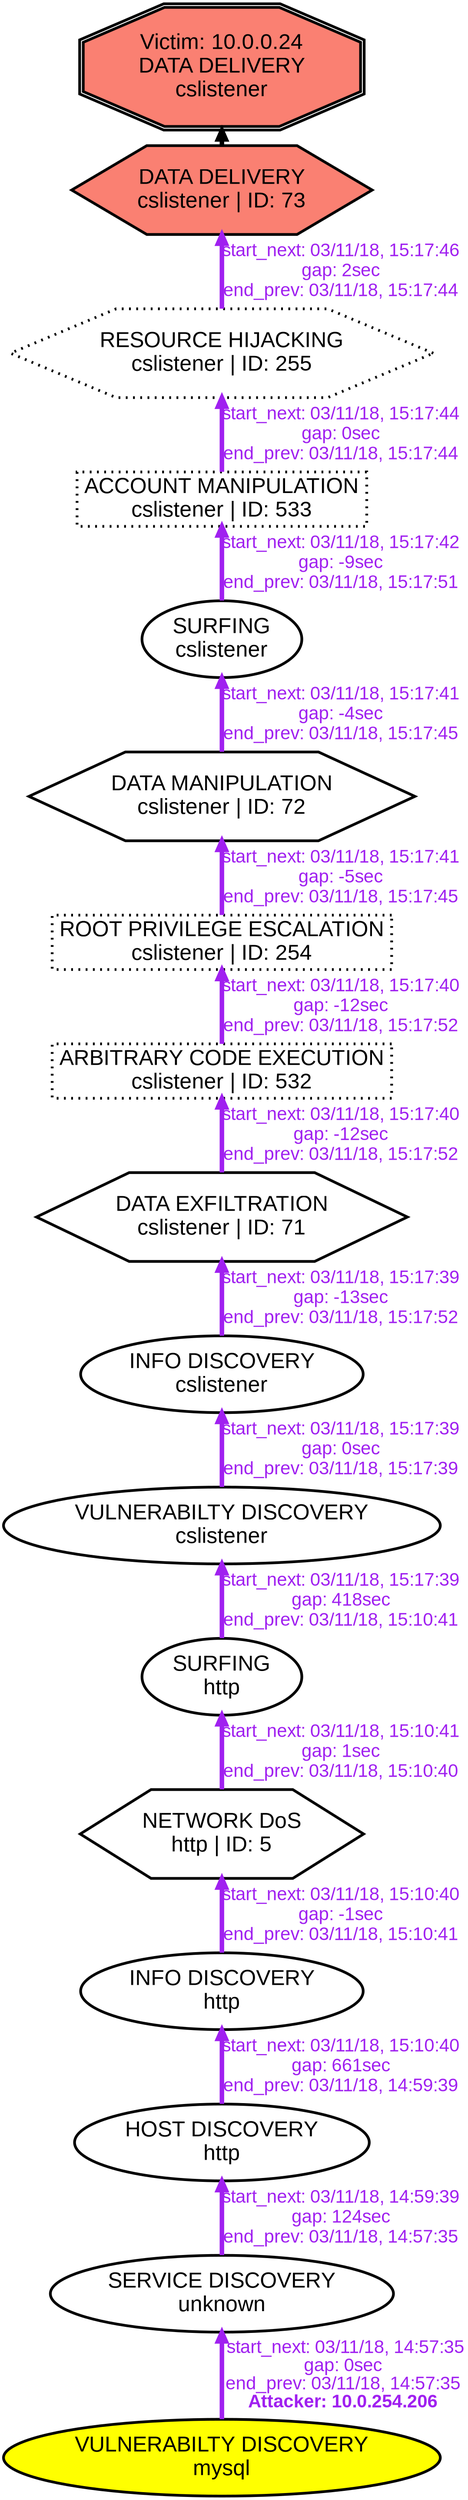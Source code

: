 digraph DATADELIVERYcslistener {
rankdir="BT"; 
 graph [ nodesep="0.1", ranksep="0.02"] 
 node [ fontname=Arial, fontsize=24,penwidth=3]; 
 edge [ fontname=Arial, fontsize=20,penwidth=5 ];
"Victim: 10.0.0.24
DATA DELIVERY
cslistener" [shape=doubleoctagon, style=filled, fillcolor=salmon];
{ rank = max; "Victim: 10.0.0.24
DATA DELIVERY
cslistener"}
"DATA DELIVERY
cslistener | ID: 73" -> "Victim: 10.0.0.24
DATA DELIVERY
cslistener"
"DATA DELIVERY
cslistener | ID: 73" [style=filled, fillcolor= salmon]
{ rank=same; "DATA DELIVERY
cslistener | ID: 73"}
"VULNERABILTY DISCOVERY
mysql" [style=filled, fillcolor= yellow]
"VULNERABILTY DISCOVERY
mysql" -> "SERVICE DISCOVERY
unknown" [ color=purple] [label=<<font color="purple"> start_next: 03/11/18, 14:57:35<br/>gap: 0sec<br/>end_prev: 03/11/18, 14:57:35</font><br/><font color="purple"><b>Attacker: 10.0.254.206</b></font>>]
"SERVICE DISCOVERY
unknown" -> "HOST DISCOVERY
http" [ label="start_next: 03/11/18, 14:59:39
gap: 124sec
end_prev: 03/11/18, 14:57:35"][ fontcolor="purple" color=purple]
"HOST DISCOVERY
http" -> "INFO DISCOVERY
http" [ label="start_next: 03/11/18, 15:10:40
gap: 661sec
end_prev: 03/11/18, 14:59:39"][ fontcolor="purple" color=purple]
"INFO DISCOVERY
http" -> "NETWORK DoS
http | ID: 5" [ label="start_next: 03/11/18, 15:10:40
gap: -1sec
end_prev: 03/11/18, 15:10:41"][ fontcolor="purple" color=purple]
"NETWORK DoS
http | ID: 5" -> "SURFING
http" [ label="start_next: 03/11/18, 15:10:41
gap: 1sec
end_prev: 03/11/18, 15:10:40"][ fontcolor="purple" color=purple]
"SURFING
http" -> "VULNERABILTY DISCOVERY
cslistener" [ label="start_next: 03/11/18, 15:17:39
gap: 418sec
end_prev: 03/11/18, 15:10:41"][ fontcolor="purple" color=purple]
"VULNERABILTY DISCOVERY
cslistener" -> "INFO DISCOVERY
cslistener" [ label="start_next: 03/11/18, 15:17:39
gap: 0sec
end_prev: 03/11/18, 15:17:39"][ fontcolor="purple" color=purple]
"INFO DISCOVERY
cslistener" -> "DATA EXFILTRATION
cslistener | ID: 71" [ label="start_next: 03/11/18, 15:17:39
gap: -13sec
end_prev: 03/11/18, 15:17:52"][ fontcolor="purple" color=purple]
"DATA EXFILTRATION
cslistener | ID: 71" -> "ARBITRARY CODE EXECUTION
cslistener | ID: 532" [ label="start_next: 03/11/18, 15:17:40
gap: -12sec
end_prev: 03/11/18, 15:17:52"][ fontcolor="purple" color=purple]
"ARBITRARY CODE EXECUTION
cslistener | ID: 532" -> "ROOT PRIVILEGE ESCALATION
cslistener | ID: 254" [ label="start_next: 03/11/18, 15:17:40
gap: -12sec
end_prev: 03/11/18, 15:17:52"][ fontcolor="purple" color=purple]
"ROOT PRIVILEGE ESCALATION
cslistener | ID: 254" -> "DATA MANIPULATION
cslistener | ID: 72" [ label="start_next: 03/11/18, 15:17:41
gap: -5sec
end_prev: 03/11/18, 15:17:45"][ fontcolor="purple" color=purple]
"DATA MANIPULATION
cslistener | ID: 72" -> "SURFING
cslistener" [ label="start_next: 03/11/18, 15:17:41
gap: -4sec
end_prev: 03/11/18, 15:17:45"][ fontcolor="purple" color=purple]
"SURFING
cslistener" -> "ACCOUNT MANIPULATION
cslistener | ID: 533" [ label="start_next: 03/11/18, 15:17:42
gap: -9sec
end_prev: 03/11/18, 15:17:51"][ fontcolor="purple" color=purple]
"ACCOUNT MANIPULATION
cslistener | ID: 533" -> "RESOURCE HIJACKING
cslistener | ID: 255" [ label="start_next: 03/11/18, 15:17:44
gap: 0sec
end_prev: 03/11/18, 15:17:44"][ fontcolor="purple" color=purple]
"RESOURCE HIJACKING
cslistener | ID: 255" -> "DATA DELIVERY
cslistener | ID: 73" [ label="start_next: 03/11/18, 15:17:46
gap: 2sec
end_prev: 03/11/18, 15:17:44"][ fontcolor="purple" color=purple]
"VULNERABILTY DISCOVERY
mysql" [shape=oval]
"VULNERABILTY DISCOVERY
mysql" [tooltip="ET SCAN Suspicious inbound to PostgreSQL port 5432
ET SCAN Suspicious inbound to mySQL port 3306
ET SCAN Suspicious inbound to MSSQL port 1433
ET SCAN Suspicious inbound to Oracle SQL port 1521"]
"SERVICE DISCOVERY
unknown" [shape=oval]
"SERVICE DISCOVERY
unknown" [tooltip="ET SCAN Potential VNC Scan 5900-5920
ET SCAN Potential VNC Scan 5800-5820"]
"HOST DISCOVERY
http" [shape=oval]
"HOST DISCOVERY
http" [tooltip="ET SCAN Nmap Scripting Engine User-Agent Detected (Nmap Scripting Engine)
ET SCAN Possible Nmap User-Agent Observed"]
"INFO DISCOVERY
http" [shape=oval]
"INFO DISCOVERY
http" [tooltip="GPL WEB_SERVER .htaccess access
GPL WEB_SERVER /~root access
GPL WEB_SERVER iisadmin access
GPL WEB_SERVER printenv access
GPL WEB_SERVER .htpasswd access
GPL WEB_SERVER global.asa access"]
"NETWORK DoS
http | ID: 5" [shape=hexagon]
"NETWORK DoS
http | ID: 5" [tooltip="ET WEB_SERVER Possible Cherokee Web Server GET AUX Request Denial Of Service Attempt"]
"SURFING
http" [shape=oval]
"SURFING
http" [tooltip="ET WEB_SERVER WEB-PHP phpinfo access"]
"VULNERABILTY DISCOVERY
cslistener" [shape=oval]
"VULNERABILTY DISCOVERY
cslistener" [tooltip="ET SCAN Nikto Web App Scan in Progress"]
"INFO DISCOVERY
cslistener" [shape=oval]
"INFO DISCOVERY
cslistener" [tooltip="GPL WEB_SERVER viewcode access
GPL WEB_SERVER .htaccess access
GPL WEB_SERVER writeto.cnf access
GPL WEB_SERVER iisadmin access
ET WEB_SPECIFIC_APPS Request to Wordpress W3TC Plug-in dbcache Directory
GPL WEB_SERVER services.cnf access
GPL EXPLOIT unicode directory traversal attempt
GPL WEB_SERVER service.cnf access
GPL EXPLOIT iisadmpwd attempt
ET WEB_SERVER PHP SESSION SuperGlobal in URI
GPL WEB_SERVER /~root access
GPL WEB_SERVER authors.pwd access
ET WEB_SERVER PHP ENV SuperGlobal in URI
GPL EXPLOIT .cnf access
ET POLICY Proxy TRACE Request - inbound
GPL WEB_SERVER .htpasswd access
GPL WEB_SERVER global.asa access
ET WEB_SERVER PHP SERVER SuperGlobal in URI
GPL EXPLOIT fpcount access
GPL WEB_SERVER globals.pl access
GPL WEB_SERVER service.pwd
GPL EXPLOIT ISAPI .idq attempt
ET WEB_SERVER PHP Easteregg Information-Disclosure (phpinfo)
GPL WEB_SERVER printenv access
GPL WEB_SERVER author.exe access
GPL EXPLOIT iissamples access
GPL EXPLOIT .htr access
ET WEB_SERVER PHP REQUEST SuperGlobal in URI"]
"DATA EXFILTRATION
cslistener | ID: 71" [shape=hexagon]
"DATA EXFILTRATION
cslistener | ID: 71" [tooltip="GPL WEB_SERVER Tomcat server snoop access
GPL EXPLOIT ISAPI .ida access
GPL EXPLOIT /msadc/samples/ access
ET WEB_SERVER ColdFusion componentutils access
ET WEB_SERVER /system32/ in Uri - Possible Protected Directory Access Attempt
ET WEB_SPECIFIC_APPS PHP-CGI query string parameter vulnerability
ET WEB_SERVER Possible XXE SYSTEM ENTITY in POST BODY.
ET WEB_SERVER /etc/shadow Detected in URI
GPL EXPLOIT ISAPI .idq access"]
"ARBITRARY CODE EXECUTION
cslistener | ID: 532" [style="dotted", shape=box]
"ARBITRARY CODE EXECUTION
cslistener | ID: 532" [tooltip="ET WEB_SPECIFIC_APPS BASE base_stat_common.php remote file include
ET WEB_SPECIFIC_APPS Golem Gaming Portal root_path Parameter Remote File inclusion Attempt
ET WEB_SPECIFIC_APPS WEB-PHP RCE PHPBB 2004-1315
ETPRO WEB_SPECIFIC_APPS PHPMoAdmin RCE Attempt
ET CURRENT_EVENTS QNAP Shellshock CVE-2014-6271
ET WEB_SERVER Exploit Suspected PHP Injection Attack (cmd=)
ET WEB_SERVER Possible CVE-2014-6271 Attempt in Headers"]
"ROOT PRIVILEGE ESCALATION
cslistener | ID: 254" [style="dotted", shape=box]
"ROOT PRIVILEGE ESCALATION
cslistener | ID: 254" [tooltip="ET WEB_SERVER ColdFusion administrator access
ETPRO WEB_SPECIFIC_APPS ipTIME firmware < 9.58 RCE
GPL EXPLOIT administrators.pwd access
GPL EXPLOIT CodeRed v2 root.exe access"]
"DATA MANIPULATION
cslistener | ID: 72" [shape=hexagon]
"DATA MANIPULATION
cslistener | ID: 72" [tooltip="ET WEB_SERVER Possible SQL Injection Attempt SELECT FROM
ET WEB_SERVER Possible SQL Injection Attempt UNION SELECT"]
"SURFING
cslistener" [shape=oval]
"SURFING
cslistener" [tooltip="ET WEB_SERVER WEB-PHP phpinfo access"]
"ACCOUNT MANIPULATION
cslistener | ID: 533" [style="dotted", shape=box]
"ACCOUNT MANIPULATION
cslistener | ID: 533" [tooltip="GPL EXPLOIT /iisadmpwd/aexp2.htr access
ET WEB_SERVER SELECT USER SQL Injection Attempt in URI"]
"RESOURCE HIJACKING
cslistener | ID: 255" [style="dotted", shape=hexagon]
"RESOURCE HIJACKING
cslistener | ID: 255" [tooltip="GPL WEB_SERVER Oracle Java Process Manager access"]
"DATA DELIVERY
cslistener | ID: 73" [shape=hexagon]
"DATA DELIVERY
cslistener | ID: 73" [tooltip="ET WEB_SPECIFIC_APPS SAPID get_infochannel.inc.php Remote File inclusion Attempt
ET WEB_SPECIFIC_APPS Possible OpenSiteAdmin pageHeader.php Remote File Inclusion Attempt"]
}
